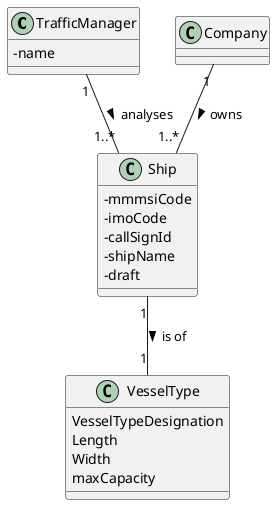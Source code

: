 @startuml
'https://plantuml.com/class-diagram
skinparam classAttributeIconSize 0

class TrafficManager{
    -name
}

class Company{}

class Ship {
    -mmmsiCode /'MMSI - 1'/
    -imoCode /'IMO - 9'/
    -callSignId /'CallSign - 10'/
    -shipName /'VesselName - 8'/
    -draft /'Draft - 14'/
}

class VesselType{
    VesselTypeDesignation /'VesselType - 11'/
    Length /'Length - 12'/
    Width /'Width - 13'/
    maxCapacity /'Cargo - 15'/
}

Company "1" -- "1..*" Ship : owns >
TrafficManager "1" -- "1..*" Ship : analyses >
Ship "1" -- "1" VesselType : is of >

@enduml